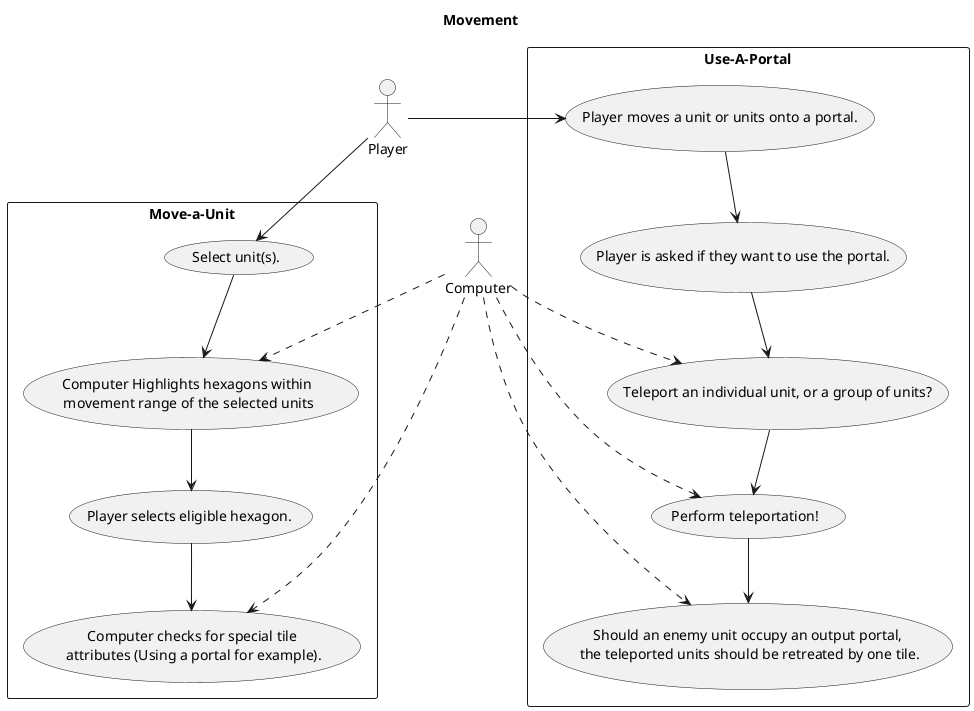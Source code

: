 @startuml
title <b>Movement</b>
actor Player
actor Computer

rectangle Use-A-Portal{

"Player moves a unit or units onto a portal." as (Step1)
"Player is asked if they want to use the portal." as (Step2)
"Teleport an individual unit, or a group of units?" as (Step3)
"Perform teleportation!" as (Step4)
"Should an enemy unit occupy an output portal,\n the teleported units should be retreated by one tile." as (Step5)

Player   ->  (Step1)
Computer ..> (Step3)
Computer ..> (Step4)
Computer ..> (Step5)

(Step1)  -->  (Step2)
(Step2)  -->  (Step3)
(Step3)  -->  (Step4)
(Step4)  -->  (Step5)
}

rectangle Move-a-Unit{
"Select unit(s)." as (Step12)
"Computer Highlights hexagons within\n movement range of the selected units" as (Step22)
"Player selects eligible hexagon." as (Step32)
"Computer checks for special tile\n attributes (Using a portal for example)." as (Step42)

Player -> (Step12)
Computer ..> (Step22)
Computer ..> (Step42)

(Step12)  -->  (Step22)
(Step22)  -->  (Step32)
(Step32)  -->  (Step42)
}
@enduml